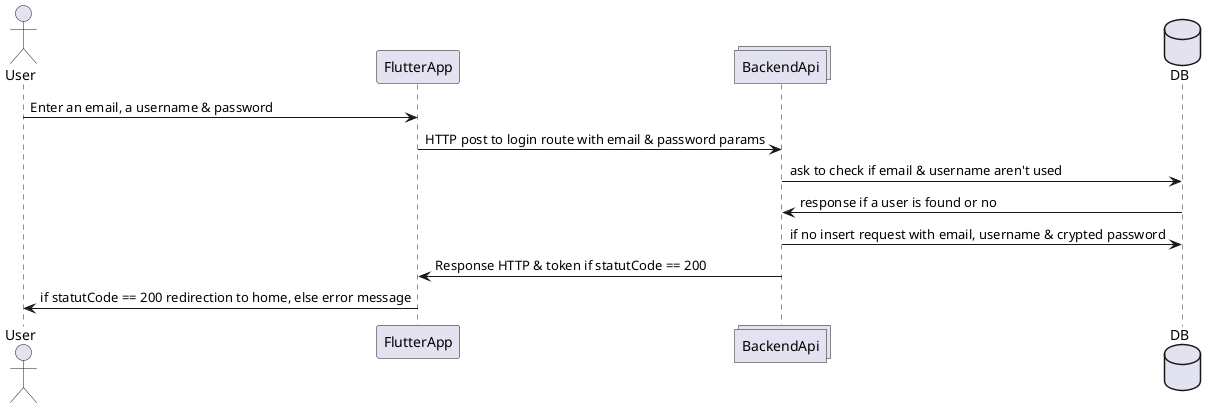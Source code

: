 @startuml

actor       User       as u
participant    FlutterApp    as fa
collections     BackendApi     as ba
database      DB      as db

u -> fa : Enter an email, a username & password 
fa -> ba : HTTP post to login route with email & password params
ba -> db : ask to check if email & username aren't used 
db -> ba : response if a user is found or no
ba -> db : if no insert request with email, username & crypted password 
ba -> fa : Response HTTP & token if statutCode == 200
fa-> u : if statutCode == 200 redirection to home, else error message 

@enduml